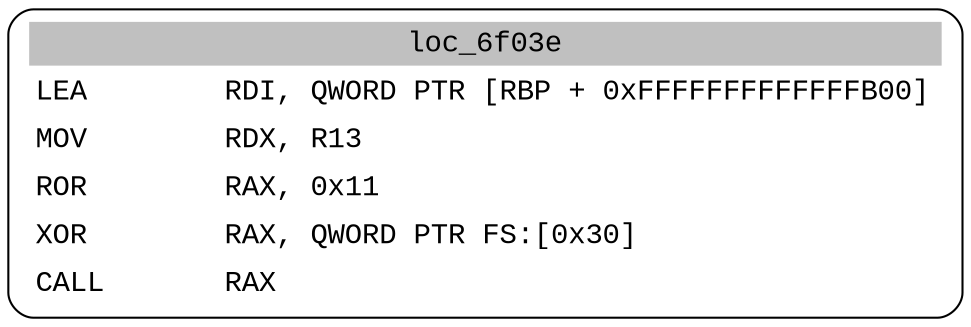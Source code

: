 digraph asm_graph {
1941 [
shape="Mrecord" fontname="Courier New"label =<<table border="0" cellborder="0" cellpadding="3"><tr><td align="center" colspan="2" bgcolor="grey">loc_6f03e</td></tr><tr><td align="left">LEA        RDI, QWORD PTR [RBP + 0xFFFFFFFFFFFFFB00]</td></tr><tr><td align="left">MOV        RDX, R13</td></tr><tr><td align="left">ROR        RAX, 0x11</td></tr><tr><td align="left">XOR        RAX, QWORD PTR FS:[0x30]</td></tr><tr><td align="left">CALL       RAX</td></tr></table>> ];
}